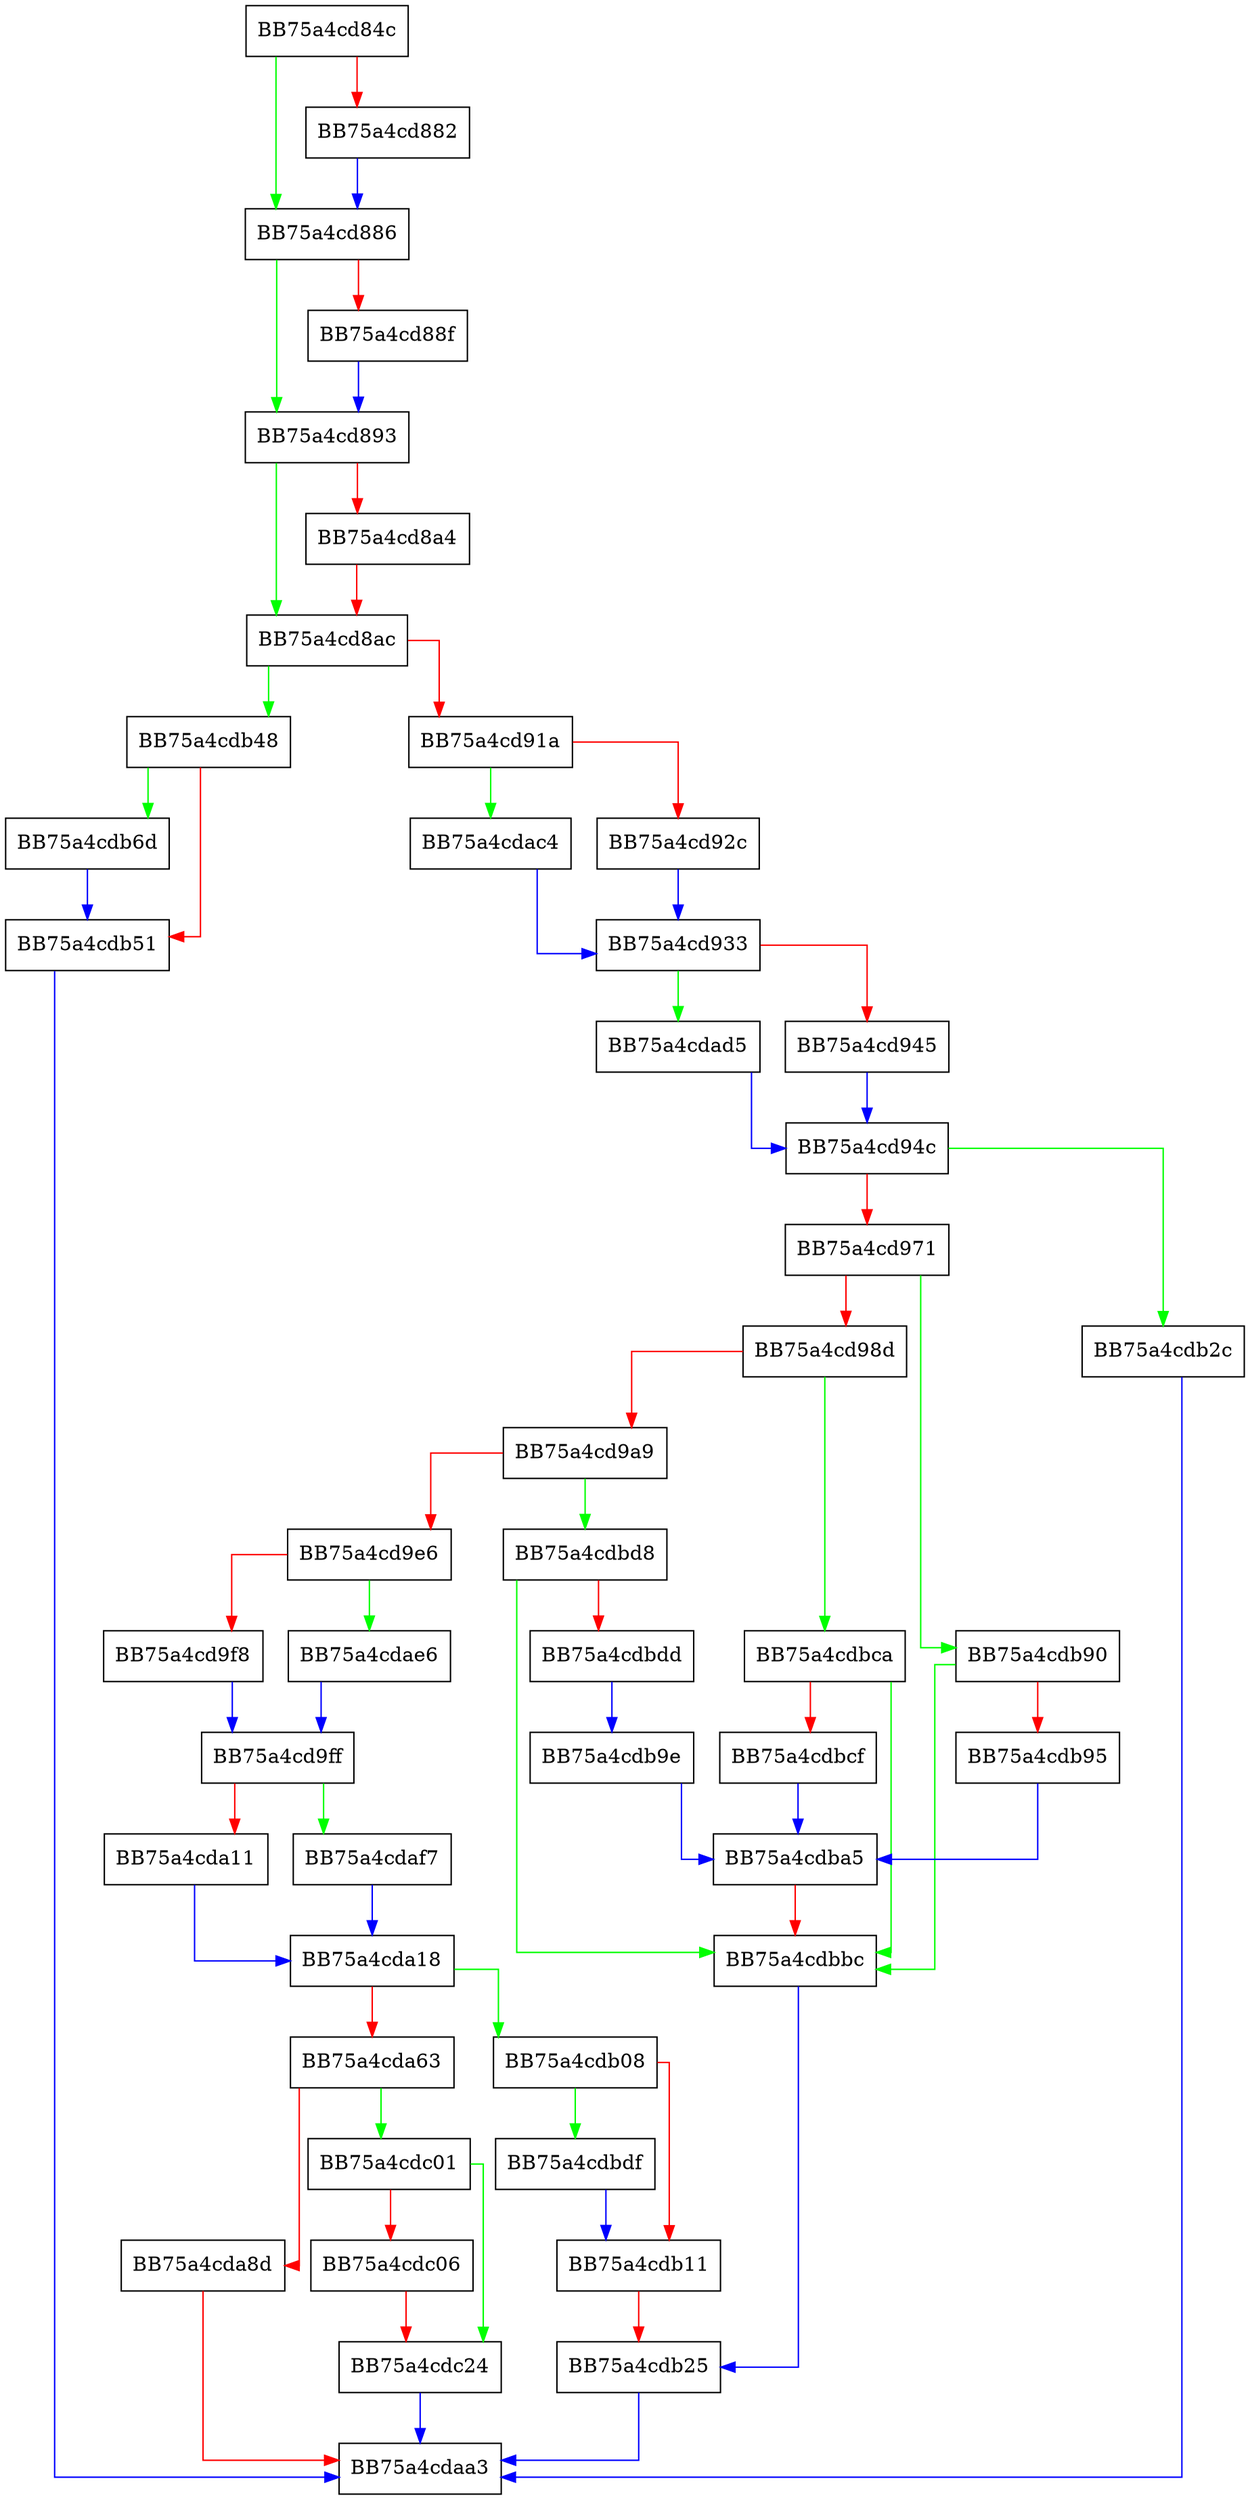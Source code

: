 digraph SerializeReport {
  node [shape="box"];
  graph [splines=ortho];
  BB75a4cd84c -> BB75a4cd886 [color="green"];
  BB75a4cd84c -> BB75a4cd882 [color="red"];
  BB75a4cd882 -> BB75a4cd886 [color="blue"];
  BB75a4cd886 -> BB75a4cd893 [color="green"];
  BB75a4cd886 -> BB75a4cd88f [color="red"];
  BB75a4cd88f -> BB75a4cd893 [color="blue"];
  BB75a4cd893 -> BB75a4cd8ac [color="green"];
  BB75a4cd893 -> BB75a4cd8a4 [color="red"];
  BB75a4cd8a4 -> BB75a4cd8ac [color="red"];
  BB75a4cd8ac -> BB75a4cdb48 [color="green"];
  BB75a4cd8ac -> BB75a4cd91a [color="red"];
  BB75a4cd91a -> BB75a4cdac4 [color="green"];
  BB75a4cd91a -> BB75a4cd92c [color="red"];
  BB75a4cd92c -> BB75a4cd933 [color="blue"];
  BB75a4cd933 -> BB75a4cdad5 [color="green"];
  BB75a4cd933 -> BB75a4cd945 [color="red"];
  BB75a4cd945 -> BB75a4cd94c [color="blue"];
  BB75a4cd94c -> BB75a4cdb2c [color="green"];
  BB75a4cd94c -> BB75a4cd971 [color="red"];
  BB75a4cd971 -> BB75a4cdb90 [color="green"];
  BB75a4cd971 -> BB75a4cd98d [color="red"];
  BB75a4cd98d -> BB75a4cdbca [color="green"];
  BB75a4cd98d -> BB75a4cd9a9 [color="red"];
  BB75a4cd9a9 -> BB75a4cdbd8 [color="green"];
  BB75a4cd9a9 -> BB75a4cd9e6 [color="red"];
  BB75a4cd9e6 -> BB75a4cdae6 [color="green"];
  BB75a4cd9e6 -> BB75a4cd9f8 [color="red"];
  BB75a4cd9f8 -> BB75a4cd9ff [color="blue"];
  BB75a4cd9ff -> BB75a4cdaf7 [color="green"];
  BB75a4cd9ff -> BB75a4cda11 [color="red"];
  BB75a4cda11 -> BB75a4cda18 [color="blue"];
  BB75a4cda18 -> BB75a4cdb08 [color="green"];
  BB75a4cda18 -> BB75a4cda63 [color="red"];
  BB75a4cda63 -> BB75a4cdc01 [color="green"];
  BB75a4cda63 -> BB75a4cda8d [color="red"];
  BB75a4cda8d -> BB75a4cdaa3 [color="red"];
  BB75a4cdac4 -> BB75a4cd933 [color="blue"];
  BB75a4cdad5 -> BB75a4cd94c [color="blue"];
  BB75a4cdae6 -> BB75a4cd9ff [color="blue"];
  BB75a4cdaf7 -> BB75a4cda18 [color="blue"];
  BB75a4cdb08 -> BB75a4cdbdf [color="green"];
  BB75a4cdb08 -> BB75a4cdb11 [color="red"];
  BB75a4cdb11 -> BB75a4cdb25 [color="red"];
  BB75a4cdb25 -> BB75a4cdaa3 [color="blue"];
  BB75a4cdb2c -> BB75a4cdaa3 [color="blue"];
  BB75a4cdb48 -> BB75a4cdb6d [color="green"];
  BB75a4cdb48 -> BB75a4cdb51 [color="red"];
  BB75a4cdb51 -> BB75a4cdaa3 [color="blue"];
  BB75a4cdb6d -> BB75a4cdb51 [color="blue"];
  BB75a4cdb90 -> BB75a4cdbbc [color="green"];
  BB75a4cdb90 -> BB75a4cdb95 [color="red"];
  BB75a4cdb95 -> BB75a4cdba5 [color="blue"];
  BB75a4cdb9e -> BB75a4cdba5 [color="blue"];
  BB75a4cdba5 -> BB75a4cdbbc [color="red"];
  BB75a4cdbbc -> BB75a4cdb25 [color="blue"];
  BB75a4cdbca -> BB75a4cdbbc [color="green"];
  BB75a4cdbca -> BB75a4cdbcf [color="red"];
  BB75a4cdbcf -> BB75a4cdba5 [color="blue"];
  BB75a4cdbd8 -> BB75a4cdbbc [color="green"];
  BB75a4cdbd8 -> BB75a4cdbdd [color="red"];
  BB75a4cdbdd -> BB75a4cdb9e [color="blue"];
  BB75a4cdbdf -> BB75a4cdb11 [color="blue"];
  BB75a4cdc01 -> BB75a4cdc24 [color="green"];
  BB75a4cdc01 -> BB75a4cdc06 [color="red"];
  BB75a4cdc06 -> BB75a4cdc24 [color="red"];
  BB75a4cdc24 -> BB75a4cdaa3 [color="blue"];
}